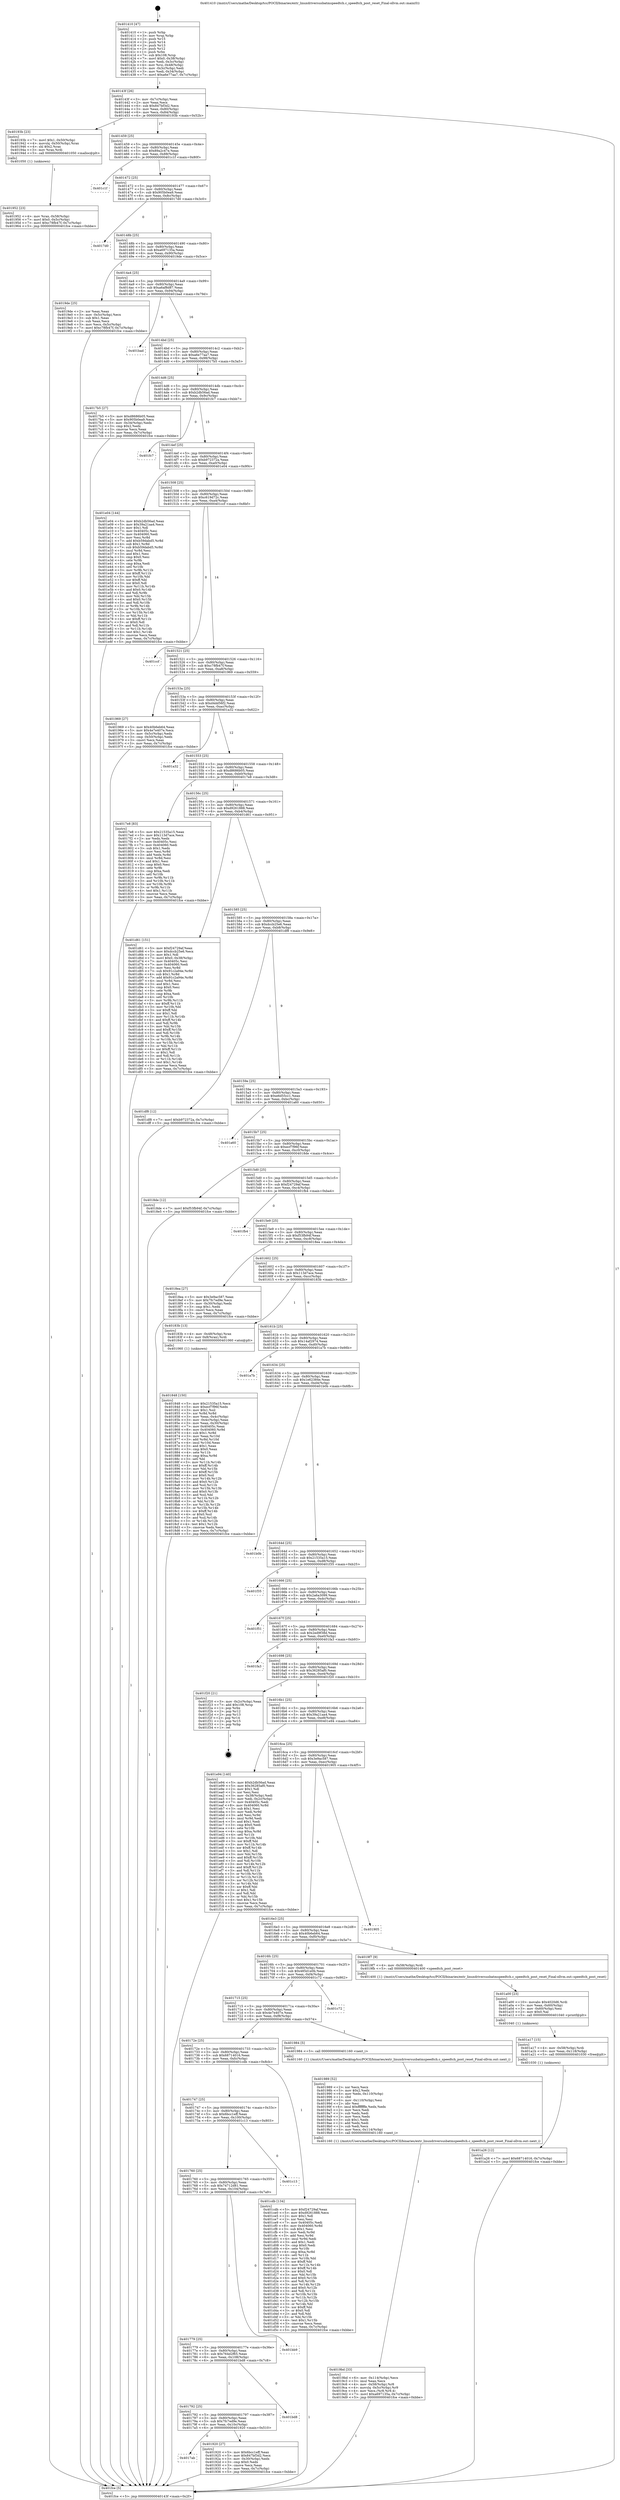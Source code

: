 digraph "0x401410" {
  label = "0x401410 (/mnt/c/Users/mathe/Desktop/tcc/POCII/binaries/extr_linuxdriversusbatmspeedtch.c_speedtch_post_reset_Final-ollvm.out::main(0))"
  labelloc = "t"
  node[shape=record]

  Entry [label="",width=0.3,height=0.3,shape=circle,fillcolor=black,style=filled]
  "0x40143f" [label="{
     0x40143f [26]\l
     | [instrs]\l
     &nbsp;&nbsp;0x40143f \<+3\>: mov -0x7c(%rbp),%eax\l
     &nbsp;&nbsp;0x401442 \<+2\>: mov %eax,%ecx\l
     &nbsp;&nbsp;0x401444 \<+6\>: sub $0x847bf3d2,%ecx\l
     &nbsp;&nbsp;0x40144a \<+3\>: mov %eax,-0x80(%rbp)\l
     &nbsp;&nbsp;0x40144d \<+6\>: mov %ecx,-0x84(%rbp)\l
     &nbsp;&nbsp;0x401453 \<+6\>: je 000000000040193b \<main+0x52b\>\l
  }"]
  "0x40193b" [label="{
     0x40193b [23]\l
     | [instrs]\l
     &nbsp;&nbsp;0x40193b \<+7\>: movl $0x1,-0x50(%rbp)\l
     &nbsp;&nbsp;0x401942 \<+4\>: movslq -0x50(%rbp),%rax\l
     &nbsp;&nbsp;0x401946 \<+4\>: shl $0x2,%rax\l
     &nbsp;&nbsp;0x40194a \<+3\>: mov %rax,%rdi\l
     &nbsp;&nbsp;0x40194d \<+5\>: call 0000000000401050 \<malloc@plt\>\l
     | [calls]\l
     &nbsp;&nbsp;0x401050 \{1\} (unknown)\l
  }"]
  "0x401459" [label="{
     0x401459 [25]\l
     | [instrs]\l
     &nbsp;&nbsp;0x401459 \<+5\>: jmp 000000000040145e \<main+0x4e\>\l
     &nbsp;&nbsp;0x40145e \<+3\>: mov -0x80(%rbp),%eax\l
     &nbsp;&nbsp;0x401461 \<+5\>: sub $0x89a2c47e,%eax\l
     &nbsp;&nbsp;0x401466 \<+6\>: mov %eax,-0x88(%rbp)\l
     &nbsp;&nbsp;0x40146c \<+6\>: je 0000000000401c1f \<main+0x80f\>\l
  }"]
  Exit [label="",width=0.3,height=0.3,shape=circle,fillcolor=black,style=filled,peripheries=2]
  "0x401c1f" [label="{
     0x401c1f\l
  }", style=dashed]
  "0x401472" [label="{
     0x401472 [25]\l
     | [instrs]\l
     &nbsp;&nbsp;0x401472 \<+5\>: jmp 0000000000401477 \<main+0x67\>\l
     &nbsp;&nbsp;0x401477 \<+3\>: mov -0x80(%rbp),%eax\l
     &nbsp;&nbsp;0x40147a \<+5\>: sub $0x905b0ea9,%eax\l
     &nbsp;&nbsp;0x40147f \<+6\>: mov %eax,-0x8c(%rbp)\l
     &nbsp;&nbsp;0x401485 \<+6\>: je 00000000004017d0 \<main+0x3c0\>\l
  }"]
  "0x401a26" [label="{
     0x401a26 [12]\l
     | [instrs]\l
     &nbsp;&nbsp;0x401a26 \<+7\>: movl $0x68714016,-0x7c(%rbp)\l
     &nbsp;&nbsp;0x401a2d \<+5\>: jmp 0000000000401fce \<main+0xbbe\>\l
  }"]
  "0x4017d0" [label="{
     0x4017d0\l
  }", style=dashed]
  "0x40148b" [label="{
     0x40148b [25]\l
     | [instrs]\l
     &nbsp;&nbsp;0x40148b \<+5\>: jmp 0000000000401490 \<main+0x80\>\l
     &nbsp;&nbsp;0x401490 \<+3\>: mov -0x80(%rbp),%eax\l
     &nbsp;&nbsp;0x401493 \<+5\>: sub $0xa697135a,%eax\l
     &nbsp;&nbsp;0x401498 \<+6\>: mov %eax,-0x90(%rbp)\l
     &nbsp;&nbsp;0x40149e \<+6\>: je 00000000004019de \<main+0x5ce\>\l
  }"]
  "0x401a17" [label="{
     0x401a17 [15]\l
     | [instrs]\l
     &nbsp;&nbsp;0x401a17 \<+4\>: mov -0x58(%rbp),%rdi\l
     &nbsp;&nbsp;0x401a1b \<+6\>: mov %eax,-0x118(%rbp)\l
     &nbsp;&nbsp;0x401a21 \<+5\>: call 0000000000401030 \<free@plt\>\l
     | [calls]\l
     &nbsp;&nbsp;0x401030 \{1\} (unknown)\l
  }"]
  "0x4019de" [label="{
     0x4019de [25]\l
     | [instrs]\l
     &nbsp;&nbsp;0x4019de \<+2\>: xor %eax,%eax\l
     &nbsp;&nbsp;0x4019e0 \<+3\>: mov -0x5c(%rbp),%ecx\l
     &nbsp;&nbsp;0x4019e3 \<+3\>: sub $0x1,%eax\l
     &nbsp;&nbsp;0x4019e6 \<+2\>: sub %eax,%ecx\l
     &nbsp;&nbsp;0x4019e8 \<+3\>: mov %ecx,-0x5c(%rbp)\l
     &nbsp;&nbsp;0x4019eb \<+7\>: movl $0xc78fb47f,-0x7c(%rbp)\l
     &nbsp;&nbsp;0x4019f2 \<+5\>: jmp 0000000000401fce \<main+0xbbe\>\l
  }"]
  "0x4014a4" [label="{
     0x4014a4 [25]\l
     | [instrs]\l
     &nbsp;&nbsp;0x4014a4 \<+5\>: jmp 00000000004014a9 \<main+0x99\>\l
     &nbsp;&nbsp;0x4014a9 \<+3\>: mov -0x80(%rbp),%eax\l
     &nbsp;&nbsp;0x4014ac \<+5\>: sub $0xa6af8d87,%eax\l
     &nbsp;&nbsp;0x4014b1 \<+6\>: mov %eax,-0x94(%rbp)\l
     &nbsp;&nbsp;0x4014b7 \<+6\>: je 0000000000401bad \<main+0x79d\>\l
  }"]
  "0x401a00" [label="{
     0x401a00 [23]\l
     | [instrs]\l
     &nbsp;&nbsp;0x401a00 \<+10\>: movabs $0x4020d6,%rdi\l
     &nbsp;&nbsp;0x401a0a \<+3\>: mov %eax,-0x60(%rbp)\l
     &nbsp;&nbsp;0x401a0d \<+3\>: mov -0x60(%rbp),%esi\l
     &nbsp;&nbsp;0x401a10 \<+2\>: mov $0x0,%al\l
     &nbsp;&nbsp;0x401a12 \<+5\>: call 0000000000401040 \<printf@plt\>\l
     | [calls]\l
     &nbsp;&nbsp;0x401040 \{1\} (unknown)\l
  }"]
  "0x401bad" [label="{
     0x401bad\l
  }", style=dashed]
  "0x4014bd" [label="{
     0x4014bd [25]\l
     | [instrs]\l
     &nbsp;&nbsp;0x4014bd \<+5\>: jmp 00000000004014c2 \<main+0xb2\>\l
     &nbsp;&nbsp;0x4014c2 \<+3\>: mov -0x80(%rbp),%eax\l
     &nbsp;&nbsp;0x4014c5 \<+5\>: sub $0xa6e77aa7,%eax\l
     &nbsp;&nbsp;0x4014ca \<+6\>: mov %eax,-0x98(%rbp)\l
     &nbsp;&nbsp;0x4014d0 \<+6\>: je 00000000004017b5 \<main+0x3a5\>\l
  }"]
  "0x4019bd" [label="{
     0x4019bd [33]\l
     | [instrs]\l
     &nbsp;&nbsp;0x4019bd \<+6\>: mov -0x114(%rbp),%ecx\l
     &nbsp;&nbsp;0x4019c3 \<+3\>: imul %eax,%ecx\l
     &nbsp;&nbsp;0x4019c6 \<+4\>: mov -0x58(%rbp),%r8\l
     &nbsp;&nbsp;0x4019ca \<+4\>: movslq -0x5c(%rbp),%r9\l
     &nbsp;&nbsp;0x4019ce \<+4\>: mov %ecx,(%r8,%r9,4)\l
     &nbsp;&nbsp;0x4019d2 \<+7\>: movl $0xa697135a,-0x7c(%rbp)\l
     &nbsp;&nbsp;0x4019d9 \<+5\>: jmp 0000000000401fce \<main+0xbbe\>\l
  }"]
  "0x4017b5" [label="{
     0x4017b5 [27]\l
     | [instrs]\l
     &nbsp;&nbsp;0x4017b5 \<+5\>: mov $0xd8686b05,%eax\l
     &nbsp;&nbsp;0x4017ba \<+5\>: mov $0x905b0ea9,%ecx\l
     &nbsp;&nbsp;0x4017bf \<+3\>: mov -0x34(%rbp),%edx\l
     &nbsp;&nbsp;0x4017c2 \<+3\>: cmp $0x2,%edx\l
     &nbsp;&nbsp;0x4017c5 \<+3\>: cmovne %ecx,%eax\l
     &nbsp;&nbsp;0x4017c8 \<+3\>: mov %eax,-0x7c(%rbp)\l
     &nbsp;&nbsp;0x4017cb \<+5\>: jmp 0000000000401fce \<main+0xbbe\>\l
  }"]
  "0x4014d6" [label="{
     0x4014d6 [25]\l
     | [instrs]\l
     &nbsp;&nbsp;0x4014d6 \<+5\>: jmp 00000000004014db \<main+0xcb\>\l
     &nbsp;&nbsp;0x4014db \<+3\>: mov -0x80(%rbp),%eax\l
     &nbsp;&nbsp;0x4014de \<+5\>: sub $0xb2db56ad,%eax\l
     &nbsp;&nbsp;0x4014e3 \<+6\>: mov %eax,-0x9c(%rbp)\l
     &nbsp;&nbsp;0x4014e9 \<+6\>: je 0000000000401fc7 \<main+0xbb7\>\l
  }"]
  "0x401fce" [label="{
     0x401fce [5]\l
     | [instrs]\l
     &nbsp;&nbsp;0x401fce \<+5\>: jmp 000000000040143f \<main+0x2f\>\l
  }"]
  "0x401410" [label="{
     0x401410 [47]\l
     | [instrs]\l
     &nbsp;&nbsp;0x401410 \<+1\>: push %rbp\l
     &nbsp;&nbsp;0x401411 \<+3\>: mov %rsp,%rbp\l
     &nbsp;&nbsp;0x401414 \<+2\>: push %r15\l
     &nbsp;&nbsp;0x401416 \<+2\>: push %r14\l
     &nbsp;&nbsp;0x401418 \<+2\>: push %r13\l
     &nbsp;&nbsp;0x40141a \<+2\>: push %r12\l
     &nbsp;&nbsp;0x40141c \<+1\>: push %rbx\l
     &nbsp;&nbsp;0x40141d \<+7\>: sub $0x108,%rsp\l
     &nbsp;&nbsp;0x401424 \<+7\>: movl $0x0,-0x38(%rbp)\l
     &nbsp;&nbsp;0x40142b \<+3\>: mov %edi,-0x3c(%rbp)\l
     &nbsp;&nbsp;0x40142e \<+4\>: mov %rsi,-0x48(%rbp)\l
     &nbsp;&nbsp;0x401432 \<+3\>: mov -0x3c(%rbp),%edi\l
     &nbsp;&nbsp;0x401435 \<+3\>: mov %edi,-0x34(%rbp)\l
     &nbsp;&nbsp;0x401438 \<+7\>: movl $0xa6e77aa7,-0x7c(%rbp)\l
  }"]
  "0x401989" [label="{
     0x401989 [52]\l
     | [instrs]\l
     &nbsp;&nbsp;0x401989 \<+2\>: xor %ecx,%ecx\l
     &nbsp;&nbsp;0x40198b \<+5\>: mov $0x2,%edx\l
     &nbsp;&nbsp;0x401990 \<+6\>: mov %edx,-0x110(%rbp)\l
     &nbsp;&nbsp;0x401996 \<+1\>: cltd\l
     &nbsp;&nbsp;0x401997 \<+6\>: mov -0x110(%rbp),%esi\l
     &nbsp;&nbsp;0x40199d \<+2\>: idiv %esi\l
     &nbsp;&nbsp;0x40199f \<+6\>: imul $0xfffffffe,%edx,%edx\l
     &nbsp;&nbsp;0x4019a5 \<+2\>: mov %ecx,%edi\l
     &nbsp;&nbsp;0x4019a7 \<+2\>: sub %edx,%edi\l
     &nbsp;&nbsp;0x4019a9 \<+2\>: mov %ecx,%edx\l
     &nbsp;&nbsp;0x4019ab \<+3\>: sub $0x1,%edx\l
     &nbsp;&nbsp;0x4019ae \<+2\>: add %edx,%edi\l
     &nbsp;&nbsp;0x4019b0 \<+2\>: sub %edi,%ecx\l
     &nbsp;&nbsp;0x4019b2 \<+6\>: mov %ecx,-0x114(%rbp)\l
     &nbsp;&nbsp;0x4019b8 \<+5\>: call 0000000000401160 \<next_i\>\l
     | [calls]\l
     &nbsp;&nbsp;0x401160 \{1\} (/mnt/c/Users/mathe/Desktop/tcc/POCII/binaries/extr_linuxdriversusbatmspeedtch.c_speedtch_post_reset_Final-ollvm.out::next_i)\l
  }"]
  "0x401fc7" [label="{
     0x401fc7\l
  }", style=dashed]
  "0x4014ef" [label="{
     0x4014ef [25]\l
     | [instrs]\l
     &nbsp;&nbsp;0x4014ef \<+5\>: jmp 00000000004014f4 \<main+0xe4\>\l
     &nbsp;&nbsp;0x4014f4 \<+3\>: mov -0x80(%rbp),%eax\l
     &nbsp;&nbsp;0x4014f7 \<+5\>: sub $0xb972372a,%eax\l
     &nbsp;&nbsp;0x4014fc \<+6\>: mov %eax,-0xa0(%rbp)\l
     &nbsp;&nbsp;0x401502 \<+6\>: je 0000000000401e04 \<main+0x9f4\>\l
  }"]
  "0x401952" [label="{
     0x401952 [23]\l
     | [instrs]\l
     &nbsp;&nbsp;0x401952 \<+4\>: mov %rax,-0x58(%rbp)\l
     &nbsp;&nbsp;0x401956 \<+7\>: movl $0x0,-0x5c(%rbp)\l
     &nbsp;&nbsp;0x40195d \<+7\>: movl $0xc78fb47f,-0x7c(%rbp)\l
     &nbsp;&nbsp;0x401964 \<+5\>: jmp 0000000000401fce \<main+0xbbe\>\l
  }"]
  "0x401e04" [label="{
     0x401e04 [144]\l
     | [instrs]\l
     &nbsp;&nbsp;0x401e04 \<+5\>: mov $0xb2db56ad,%eax\l
     &nbsp;&nbsp;0x401e09 \<+5\>: mov $0x39a21aa4,%ecx\l
     &nbsp;&nbsp;0x401e0e \<+2\>: mov $0x1,%dl\l
     &nbsp;&nbsp;0x401e10 \<+7\>: mov 0x40405c,%esi\l
     &nbsp;&nbsp;0x401e17 \<+7\>: mov 0x404060,%edi\l
     &nbsp;&nbsp;0x401e1e \<+3\>: mov %esi,%r8d\l
     &nbsp;&nbsp;0x401e21 \<+7\>: add $0xb59dabd5,%r8d\l
     &nbsp;&nbsp;0x401e28 \<+4\>: sub $0x1,%r8d\l
     &nbsp;&nbsp;0x401e2c \<+7\>: sub $0xb59dabd5,%r8d\l
     &nbsp;&nbsp;0x401e33 \<+4\>: imul %r8d,%esi\l
     &nbsp;&nbsp;0x401e37 \<+3\>: and $0x1,%esi\l
     &nbsp;&nbsp;0x401e3a \<+3\>: cmp $0x0,%esi\l
     &nbsp;&nbsp;0x401e3d \<+4\>: sete %r9b\l
     &nbsp;&nbsp;0x401e41 \<+3\>: cmp $0xa,%edi\l
     &nbsp;&nbsp;0x401e44 \<+4\>: setl %r10b\l
     &nbsp;&nbsp;0x401e48 \<+3\>: mov %r9b,%r11b\l
     &nbsp;&nbsp;0x401e4b \<+4\>: xor $0xff,%r11b\l
     &nbsp;&nbsp;0x401e4f \<+3\>: mov %r10b,%bl\l
     &nbsp;&nbsp;0x401e52 \<+3\>: xor $0xff,%bl\l
     &nbsp;&nbsp;0x401e55 \<+3\>: xor $0x0,%dl\l
     &nbsp;&nbsp;0x401e58 \<+3\>: mov %r11b,%r14b\l
     &nbsp;&nbsp;0x401e5b \<+4\>: and $0x0,%r14b\l
     &nbsp;&nbsp;0x401e5f \<+3\>: and %dl,%r9b\l
     &nbsp;&nbsp;0x401e62 \<+3\>: mov %bl,%r15b\l
     &nbsp;&nbsp;0x401e65 \<+4\>: and $0x0,%r15b\l
     &nbsp;&nbsp;0x401e69 \<+3\>: and %dl,%r10b\l
     &nbsp;&nbsp;0x401e6c \<+3\>: or %r9b,%r14b\l
     &nbsp;&nbsp;0x401e6f \<+3\>: or %r10b,%r15b\l
     &nbsp;&nbsp;0x401e72 \<+3\>: xor %r15b,%r14b\l
     &nbsp;&nbsp;0x401e75 \<+3\>: or %bl,%r11b\l
     &nbsp;&nbsp;0x401e78 \<+4\>: xor $0xff,%r11b\l
     &nbsp;&nbsp;0x401e7c \<+3\>: or $0x0,%dl\l
     &nbsp;&nbsp;0x401e7f \<+3\>: and %dl,%r11b\l
     &nbsp;&nbsp;0x401e82 \<+3\>: or %r11b,%r14b\l
     &nbsp;&nbsp;0x401e85 \<+4\>: test $0x1,%r14b\l
     &nbsp;&nbsp;0x401e89 \<+3\>: cmovne %ecx,%eax\l
     &nbsp;&nbsp;0x401e8c \<+3\>: mov %eax,-0x7c(%rbp)\l
     &nbsp;&nbsp;0x401e8f \<+5\>: jmp 0000000000401fce \<main+0xbbe\>\l
  }"]
  "0x401508" [label="{
     0x401508 [25]\l
     | [instrs]\l
     &nbsp;&nbsp;0x401508 \<+5\>: jmp 000000000040150d \<main+0xfd\>\l
     &nbsp;&nbsp;0x40150d \<+3\>: mov -0x80(%rbp),%eax\l
     &nbsp;&nbsp;0x401510 \<+5\>: sub $0xc619d72c,%eax\l
     &nbsp;&nbsp;0x401515 \<+6\>: mov %eax,-0xa4(%rbp)\l
     &nbsp;&nbsp;0x40151b \<+6\>: je 0000000000401ccf \<main+0x8bf\>\l
  }"]
  "0x4017ab" [label="{
     0x4017ab\l
  }", style=dashed]
  "0x401ccf" [label="{
     0x401ccf\l
  }", style=dashed]
  "0x401521" [label="{
     0x401521 [25]\l
     | [instrs]\l
     &nbsp;&nbsp;0x401521 \<+5\>: jmp 0000000000401526 \<main+0x116\>\l
     &nbsp;&nbsp;0x401526 \<+3\>: mov -0x80(%rbp),%eax\l
     &nbsp;&nbsp;0x401529 \<+5\>: sub $0xc78fb47f,%eax\l
     &nbsp;&nbsp;0x40152e \<+6\>: mov %eax,-0xa8(%rbp)\l
     &nbsp;&nbsp;0x401534 \<+6\>: je 0000000000401969 \<main+0x559\>\l
  }"]
  "0x401920" [label="{
     0x401920 [27]\l
     | [instrs]\l
     &nbsp;&nbsp;0x401920 \<+5\>: mov $0x6bcc1eff,%eax\l
     &nbsp;&nbsp;0x401925 \<+5\>: mov $0x847bf3d2,%ecx\l
     &nbsp;&nbsp;0x40192a \<+3\>: mov -0x30(%rbp),%edx\l
     &nbsp;&nbsp;0x40192d \<+3\>: cmp $0x0,%edx\l
     &nbsp;&nbsp;0x401930 \<+3\>: cmove %ecx,%eax\l
     &nbsp;&nbsp;0x401933 \<+3\>: mov %eax,-0x7c(%rbp)\l
     &nbsp;&nbsp;0x401936 \<+5\>: jmp 0000000000401fce \<main+0xbbe\>\l
  }"]
  "0x401969" [label="{
     0x401969 [27]\l
     | [instrs]\l
     &nbsp;&nbsp;0x401969 \<+5\>: mov $0x40b6eb64,%eax\l
     &nbsp;&nbsp;0x40196e \<+5\>: mov $0x4e7e407e,%ecx\l
     &nbsp;&nbsp;0x401973 \<+3\>: mov -0x5c(%rbp),%edx\l
     &nbsp;&nbsp;0x401976 \<+3\>: cmp -0x50(%rbp),%edx\l
     &nbsp;&nbsp;0x401979 \<+3\>: cmovl %ecx,%eax\l
     &nbsp;&nbsp;0x40197c \<+3\>: mov %eax,-0x7c(%rbp)\l
     &nbsp;&nbsp;0x40197f \<+5\>: jmp 0000000000401fce \<main+0xbbe\>\l
  }"]
  "0x40153a" [label="{
     0x40153a [25]\l
     | [instrs]\l
     &nbsp;&nbsp;0x40153a \<+5\>: jmp 000000000040153f \<main+0x12f\>\l
     &nbsp;&nbsp;0x40153f \<+3\>: mov -0x80(%rbp),%eax\l
     &nbsp;&nbsp;0x401542 \<+5\>: sub $0xd4dd56f2,%eax\l
     &nbsp;&nbsp;0x401547 \<+6\>: mov %eax,-0xac(%rbp)\l
     &nbsp;&nbsp;0x40154d \<+6\>: je 0000000000401a32 \<main+0x622\>\l
  }"]
  "0x401792" [label="{
     0x401792 [25]\l
     | [instrs]\l
     &nbsp;&nbsp;0x401792 \<+5\>: jmp 0000000000401797 \<main+0x387\>\l
     &nbsp;&nbsp;0x401797 \<+3\>: mov -0x80(%rbp),%eax\l
     &nbsp;&nbsp;0x40179a \<+5\>: sub $0x7fc7ed9e,%eax\l
     &nbsp;&nbsp;0x40179f \<+6\>: mov %eax,-0x10c(%rbp)\l
     &nbsp;&nbsp;0x4017a5 \<+6\>: je 0000000000401920 \<main+0x510\>\l
  }"]
  "0x401a32" [label="{
     0x401a32\l
  }", style=dashed]
  "0x401553" [label="{
     0x401553 [25]\l
     | [instrs]\l
     &nbsp;&nbsp;0x401553 \<+5\>: jmp 0000000000401558 \<main+0x148\>\l
     &nbsp;&nbsp;0x401558 \<+3\>: mov -0x80(%rbp),%eax\l
     &nbsp;&nbsp;0x40155b \<+5\>: sub $0xd8686b05,%eax\l
     &nbsp;&nbsp;0x401560 \<+6\>: mov %eax,-0xb0(%rbp)\l
     &nbsp;&nbsp;0x401566 \<+6\>: je 00000000004017e8 \<main+0x3d8\>\l
  }"]
  "0x401bd8" [label="{
     0x401bd8\l
  }", style=dashed]
  "0x4017e8" [label="{
     0x4017e8 [83]\l
     | [instrs]\l
     &nbsp;&nbsp;0x4017e8 \<+5\>: mov $0x21535a15,%eax\l
     &nbsp;&nbsp;0x4017ed \<+5\>: mov $0x113d7ace,%ecx\l
     &nbsp;&nbsp;0x4017f2 \<+2\>: xor %edx,%edx\l
     &nbsp;&nbsp;0x4017f4 \<+7\>: mov 0x40405c,%esi\l
     &nbsp;&nbsp;0x4017fb \<+7\>: mov 0x404060,%edi\l
     &nbsp;&nbsp;0x401802 \<+3\>: sub $0x1,%edx\l
     &nbsp;&nbsp;0x401805 \<+3\>: mov %esi,%r8d\l
     &nbsp;&nbsp;0x401808 \<+3\>: add %edx,%r8d\l
     &nbsp;&nbsp;0x40180b \<+4\>: imul %r8d,%esi\l
     &nbsp;&nbsp;0x40180f \<+3\>: and $0x1,%esi\l
     &nbsp;&nbsp;0x401812 \<+3\>: cmp $0x0,%esi\l
     &nbsp;&nbsp;0x401815 \<+4\>: sete %r9b\l
     &nbsp;&nbsp;0x401819 \<+3\>: cmp $0xa,%edi\l
     &nbsp;&nbsp;0x40181c \<+4\>: setl %r10b\l
     &nbsp;&nbsp;0x401820 \<+3\>: mov %r9b,%r11b\l
     &nbsp;&nbsp;0x401823 \<+3\>: and %r10b,%r11b\l
     &nbsp;&nbsp;0x401826 \<+3\>: xor %r10b,%r9b\l
     &nbsp;&nbsp;0x401829 \<+3\>: or %r9b,%r11b\l
     &nbsp;&nbsp;0x40182c \<+4\>: test $0x1,%r11b\l
     &nbsp;&nbsp;0x401830 \<+3\>: cmovne %ecx,%eax\l
     &nbsp;&nbsp;0x401833 \<+3\>: mov %eax,-0x7c(%rbp)\l
     &nbsp;&nbsp;0x401836 \<+5\>: jmp 0000000000401fce \<main+0xbbe\>\l
  }"]
  "0x40156c" [label="{
     0x40156c [25]\l
     | [instrs]\l
     &nbsp;&nbsp;0x40156c \<+5\>: jmp 0000000000401571 \<main+0x161\>\l
     &nbsp;&nbsp;0x401571 \<+3\>: mov -0x80(%rbp),%eax\l
     &nbsp;&nbsp;0x401574 \<+5\>: sub $0xd9261888,%eax\l
     &nbsp;&nbsp;0x401579 \<+6\>: mov %eax,-0xb4(%rbp)\l
     &nbsp;&nbsp;0x40157f \<+6\>: je 0000000000401d61 \<main+0x951\>\l
  }"]
  "0x401779" [label="{
     0x401779 [25]\l
     | [instrs]\l
     &nbsp;&nbsp;0x401779 \<+5\>: jmp 000000000040177e \<main+0x36e\>\l
     &nbsp;&nbsp;0x40177e \<+3\>: mov -0x80(%rbp),%eax\l
     &nbsp;&nbsp;0x401781 \<+5\>: sub $0x764d2f65,%eax\l
     &nbsp;&nbsp;0x401786 \<+6\>: mov %eax,-0x108(%rbp)\l
     &nbsp;&nbsp;0x40178c \<+6\>: je 0000000000401bd8 \<main+0x7c8\>\l
  }"]
  "0x401d61" [label="{
     0x401d61 [151]\l
     | [instrs]\l
     &nbsp;&nbsp;0x401d61 \<+5\>: mov $0xf24729af,%eax\l
     &nbsp;&nbsp;0x401d66 \<+5\>: mov $0xdccb25e6,%ecx\l
     &nbsp;&nbsp;0x401d6b \<+2\>: mov $0x1,%dl\l
     &nbsp;&nbsp;0x401d6d \<+7\>: movl $0x0,-0x38(%rbp)\l
     &nbsp;&nbsp;0x401d74 \<+7\>: mov 0x40405c,%esi\l
     &nbsp;&nbsp;0x401d7b \<+7\>: mov 0x404060,%edi\l
     &nbsp;&nbsp;0x401d82 \<+3\>: mov %esi,%r8d\l
     &nbsp;&nbsp;0x401d85 \<+7\>: sub $0x91c2a94e,%r8d\l
     &nbsp;&nbsp;0x401d8c \<+4\>: sub $0x1,%r8d\l
     &nbsp;&nbsp;0x401d90 \<+7\>: add $0x91c2a94e,%r8d\l
     &nbsp;&nbsp;0x401d97 \<+4\>: imul %r8d,%esi\l
     &nbsp;&nbsp;0x401d9b \<+3\>: and $0x1,%esi\l
     &nbsp;&nbsp;0x401d9e \<+3\>: cmp $0x0,%esi\l
     &nbsp;&nbsp;0x401da1 \<+4\>: sete %r9b\l
     &nbsp;&nbsp;0x401da5 \<+3\>: cmp $0xa,%edi\l
     &nbsp;&nbsp;0x401da8 \<+4\>: setl %r10b\l
     &nbsp;&nbsp;0x401dac \<+3\>: mov %r9b,%r11b\l
     &nbsp;&nbsp;0x401daf \<+4\>: xor $0xff,%r11b\l
     &nbsp;&nbsp;0x401db3 \<+3\>: mov %r10b,%bl\l
     &nbsp;&nbsp;0x401db6 \<+3\>: xor $0xff,%bl\l
     &nbsp;&nbsp;0x401db9 \<+3\>: xor $0x1,%dl\l
     &nbsp;&nbsp;0x401dbc \<+3\>: mov %r11b,%r14b\l
     &nbsp;&nbsp;0x401dbf \<+4\>: and $0xff,%r14b\l
     &nbsp;&nbsp;0x401dc3 \<+3\>: and %dl,%r9b\l
     &nbsp;&nbsp;0x401dc6 \<+3\>: mov %bl,%r15b\l
     &nbsp;&nbsp;0x401dc9 \<+4\>: and $0xff,%r15b\l
     &nbsp;&nbsp;0x401dcd \<+3\>: and %dl,%r10b\l
     &nbsp;&nbsp;0x401dd0 \<+3\>: or %r9b,%r14b\l
     &nbsp;&nbsp;0x401dd3 \<+3\>: or %r10b,%r15b\l
     &nbsp;&nbsp;0x401dd6 \<+3\>: xor %r15b,%r14b\l
     &nbsp;&nbsp;0x401dd9 \<+3\>: or %bl,%r11b\l
     &nbsp;&nbsp;0x401ddc \<+4\>: xor $0xff,%r11b\l
     &nbsp;&nbsp;0x401de0 \<+3\>: or $0x1,%dl\l
     &nbsp;&nbsp;0x401de3 \<+3\>: and %dl,%r11b\l
     &nbsp;&nbsp;0x401de6 \<+3\>: or %r11b,%r14b\l
     &nbsp;&nbsp;0x401de9 \<+4\>: test $0x1,%r14b\l
     &nbsp;&nbsp;0x401ded \<+3\>: cmovne %ecx,%eax\l
     &nbsp;&nbsp;0x401df0 \<+3\>: mov %eax,-0x7c(%rbp)\l
     &nbsp;&nbsp;0x401df3 \<+5\>: jmp 0000000000401fce \<main+0xbbe\>\l
  }"]
  "0x401585" [label="{
     0x401585 [25]\l
     | [instrs]\l
     &nbsp;&nbsp;0x401585 \<+5\>: jmp 000000000040158a \<main+0x17a\>\l
     &nbsp;&nbsp;0x40158a \<+3\>: mov -0x80(%rbp),%eax\l
     &nbsp;&nbsp;0x40158d \<+5\>: sub $0xdccb25e6,%eax\l
     &nbsp;&nbsp;0x401592 \<+6\>: mov %eax,-0xb8(%rbp)\l
     &nbsp;&nbsp;0x401598 \<+6\>: je 0000000000401df8 \<main+0x9e8\>\l
  }"]
  "0x401bb9" [label="{
     0x401bb9\l
  }", style=dashed]
  "0x401df8" [label="{
     0x401df8 [12]\l
     | [instrs]\l
     &nbsp;&nbsp;0x401df8 \<+7\>: movl $0xb972372a,-0x7c(%rbp)\l
     &nbsp;&nbsp;0x401dff \<+5\>: jmp 0000000000401fce \<main+0xbbe\>\l
  }"]
  "0x40159e" [label="{
     0x40159e [25]\l
     | [instrs]\l
     &nbsp;&nbsp;0x40159e \<+5\>: jmp 00000000004015a3 \<main+0x193\>\l
     &nbsp;&nbsp;0x4015a3 \<+3\>: mov -0x80(%rbp),%eax\l
     &nbsp;&nbsp;0x4015a6 \<+5\>: sub $0xe6d55cc1,%eax\l
     &nbsp;&nbsp;0x4015ab \<+6\>: mov %eax,-0xbc(%rbp)\l
     &nbsp;&nbsp;0x4015b1 \<+6\>: je 0000000000401a60 \<main+0x650\>\l
  }"]
  "0x401760" [label="{
     0x401760 [25]\l
     | [instrs]\l
     &nbsp;&nbsp;0x401760 \<+5\>: jmp 0000000000401765 \<main+0x355\>\l
     &nbsp;&nbsp;0x401765 \<+3\>: mov -0x80(%rbp),%eax\l
     &nbsp;&nbsp;0x401768 \<+5\>: sub $0x74712d81,%eax\l
     &nbsp;&nbsp;0x40176d \<+6\>: mov %eax,-0x104(%rbp)\l
     &nbsp;&nbsp;0x401773 \<+6\>: je 0000000000401bb9 \<main+0x7a9\>\l
  }"]
  "0x401a60" [label="{
     0x401a60\l
  }", style=dashed]
  "0x4015b7" [label="{
     0x4015b7 [25]\l
     | [instrs]\l
     &nbsp;&nbsp;0x4015b7 \<+5\>: jmp 00000000004015bc \<main+0x1ac\>\l
     &nbsp;&nbsp;0x4015bc \<+3\>: mov -0x80(%rbp),%eax\l
     &nbsp;&nbsp;0x4015bf \<+5\>: sub $0xecf7f96f,%eax\l
     &nbsp;&nbsp;0x4015c4 \<+6\>: mov %eax,-0xc0(%rbp)\l
     &nbsp;&nbsp;0x4015ca \<+6\>: je 00000000004018de \<main+0x4ce\>\l
  }"]
  "0x401c13" [label="{
     0x401c13\l
  }", style=dashed]
  "0x4018de" [label="{
     0x4018de [12]\l
     | [instrs]\l
     &nbsp;&nbsp;0x4018de \<+7\>: movl $0xf53fb94f,-0x7c(%rbp)\l
     &nbsp;&nbsp;0x4018e5 \<+5\>: jmp 0000000000401fce \<main+0xbbe\>\l
  }"]
  "0x4015d0" [label="{
     0x4015d0 [25]\l
     | [instrs]\l
     &nbsp;&nbsp;0x4015d0 \<+5\>: jmp 00000000004015d5 \<main+0x1c5\>\l
     &nbsp;&nbsp;0x4015d5 \<+3\>: mov -0x80(%rbp),%eax\l
     &nbsp;&nbsp;0x4015d8 \<+5\>: sub $0xf24729af,%eax\l
     &nbsp;&nbsp;0x4015dd \<+6\>: mov %eax,-0xc4(%rbp)\l
     &nbsp;&nbsp;0x4015e3 \<+6\>: je 0000000000401fb4 \<main+0xba4\>\l
  }"]
  "0x401747" [label="{
     0x401747 [25]\l
     | [instrs]\l
     &nbsp;&nbsp;0x401747 \<+5\>: jmp 000000000040174c \<main+0x33c\>\l
     &nbsp;&nbsp;0x40174c \<+3\>: mov -0x80(%rbp),%eax\l
     &nbsp;&nbsp;0x40174f \<+5\>: sub $0x6bcc1eff,%eax\l
     &nbsp;&nbsp;0x401754 \<+6\>: mov %eax,-0x100(%rbp)\l
     &nbsp;&nbsp;0x40175a \<+6\>: je 0000000000401c13 \<main+0x803\>\l
  }"]
  "0x401fb4" [label="{
     0x401fb4\l
  }", style=dashed]
  "0x4015e9" [label="{
     0x4015e9 [25]\l
     | [instrs]\l
     &nbsp;&nbsp;0x4015e9 \<+5\>: jmp 00000000004015ee \<main+0x1de\>\l
     &nbsp;&nbsp;0x4015ee \<+3\>: mov -0x80(%rbp),%eax\l
     &nbsp;&nbsp;0x4015f1 \<+5\>: sub $0xf53fb94f,%eax\l
     &nbsp;&nbsp;0x4015f6 \<+6\>: mov %eax,-0xc8(%rbp)\l
     &nbsp;&nbsp;0x4015fc \<+6\>: je 00000000004018ea \<main+0x4da\>\l
  }"]
  "0x401cdb" [label="{
     0x401cdb [134]\l
     | [instrs]\l
     &nbsp;&nbsp;0x401cdb \<+5\>: mov $0xf24729af,%eax\l
     &nbsp;&nbsp;0x401ce0 \<+5\>: mov $0xd9261888,%ecx\l
     &nbsp;&nbsp;0x401ce5 \<+2\>: mov $0x1,%dl\l
     &nbsp;&nbsp;0x401ce7 \<+2\>: xor %esi,%esi\l
     &nbsp;&nbsp;0x401ce9 \<+7\>: mov 0x40405c,%edi\l
     &nbsp;&nbsp;0x401cf0 \<+8\>: mov 0x404060,%r8d\l
     &nbsp;&nbsp;0x401cf8 \<+3\>: sub $0x1,%esi\l
     &nbsp;&nbsp;0x401cfb \<+3\>: mov %edi,%r9d\l
     &nbsp;&nbsp;0x401cfe \<+3\>: add %esi,%r9d\l
     &nbsp;&nbsp;0x401d01 \<+4\>: imul %r9d,%edi\l
     &nbsp;&nbsp;0x401d05 \<+3\>: and $0x1,%edi\l
     &nbsp;&nbsp;0x401d08 \<+3\>: cmp $0x0,%edi\l
     &nbsp;&nbsp;0x401d0b \<+4\>: sete %r10b\l
     &nbsp;&nbsp;0x401d0f \<+4\>: cmp $0xa,%r8d\l
     &nbsp;&nbsp;0x401d13 \<+4\>: setl %r11b\l
     &nbsp;&nbsp;0x401d17 \<+3\>: mov %r10b,%bl\l
     &nbsp;&nbsp;0x401d1a \<+3\>: xor $0xff,%bl\l
     &nbsp;&nbsp;0x401d1d \<+3\>: mov %r11b,%r14b\l
     &nbsp;&nbsp;0x401d20 \<+4\>: xor $0xff,%r14b\l
     &nbsp;&nbsp;0x401d24 \<+3\>: xor $0x0,%dl\l
     &nbsp;&nbsp;0x401d27 \<+3\>: mov %bl,%r15b\l
     &nbsp;&nbsp;0x401d2a \<+4\>: and $0x0,%r15b\l
     &nbsp;&nbsp;0x401d2e \<+3\>: and %dl,%r10b\l
     &nbsp;&nbsp;0x401d31 \<+3\>: mov %r14b,%r12b\l
     &nbsp;&nbsp;0x401d34 \<+4\>: and $0x0,%r12b\l
     &nbsp;&nbsp;0x401d38 \<+3\>: and %dl,%r11b\l
     &nbsp;&nbsp;0x401d3b \<+3\>: or %r10b,%r15b\l
     &nbsp;&nbsp;0x401d3e \<+3\>: or %r11b,%r12b\l
     &nbsp;&nbsp;0x401d41 \<+3\>: xor %r12b,%r15b\l
     &nbsp;&nbsp;0x401d44 \<+3\>: or %r14b,%bl\l
     &nbsp;&nbsp;0x401d47 \<+3\>: xor $0xff,%bl\l
     &nbsp;&nbsp;0x401d4a \<+3\>: or $0x0,%dl\l
     &nbsp;&nbsp;0x401d4d \<+2\>: and %dl,%bl\l
     &nbsp;&nbsp;0x401d4f \<+3\>: or %bl,%r15b\l
     &nbsp;&nbsp;0x401d52 \<+4\>: test $0x1,%r15b\l
     &nbsp;&nbsp;0x401d56 \<+3\>: cmovne %ecx,%eax\l
     &nbsp;&nbsp;0x401d59 \<+3\>: mov %eax,-0x7c(%rbp)\l
     &nbsp;&nbsp;0x401d5c \<+5\>: jmp 0000000000401fce \<main+0xbbe\>\l
  }"]
  "0x4018ea" [label="{
     0x4018ea [27]\l
     | [instrs]\l
     &nbsp;&nbsp;0x4018ea \<+5\>: mov $0x3e9ac587,%eax\l
     &nbsp;&nbsp;0x4018ef \<+5\>: mov $0x7fc7ed9e,%ecx\l
     &nbsp;&nbsp;0x4018f4 \<+3\>: mov -0x30(%rbp),%edx\l
     &nbsp;&nbsp;0x4018f7 \<+3\>: cmp $0x1,%edx\l
     &nbsp;&nbsp;0x4018fa \<+3\>: cmovl %ecx,%eax\l
     &nbsp;&nbsp;0x4018fd \<+3\>: mov %eax,-0x7c(%rbp)\l
     &nbsp;&nbsp;0x401900 \<+5\>: jmp 0000000000401fce \<main+0xbbe\>\l
  }"]
  "0x401602" [label="{
     0x401602 [25]\l
     | [instrs]\l
     &nbsp;&nbsp;0x401602 \<+5\>: jmp 0000000000401607 \<main+0x1f7\>\l
     &nbsp;&nbsp;0x401607 \<+3\>: mov -0x80(%rbp),%eax\l
     &nbsp;&nbsp;0x40160a \<+5\>: sub $0x113d7ace,%eax\l
     &nbsp;&nbsp;0x40160f \<+6\>: mov %eax,-0xcc(%rbp)\l
     &nbsp;&nbsp;0x401615 \<+6\>: je 000000000040183b \<main+0x42b\>\l
  }"]
  "0x40172e" [label="{
     0x40172e [25]\l
     | [instrs]\l
     &nbsp;&nbsp;0x40172e \<+5\>: jmp 0000000000401733 \<main+0x323\>\l
     &nbsp;&nbsp;0x401733 \<+3\>: mov -0x80(%rbp),%eax\l
     &nbsp;&nbsp;0x401736 \<+5\>: sub $0x68714016,%eax\l
     &nbsp;&nbsp;0x40173b \<+6\>: mov %eax,-0xfc(%rbp)\l
     &nbsp;&nbsp;0x401741 \<+6\>: je 0000000000401cdb \<main+0x8cb\>\l
  }"]
  "0x40183b" [label="{
     0x40183b [13]\l
     | [instrs]\l
     &nbsp;&nbsp;0x40183b \<+4\>: mov -0x48(%rbp),%rax\l
     &nbsp;&nbsp;0x40183f \<+4\>: mov 0x8(%rax),%rdi\l
     &nbsp;&nbsp;0x401843 \<+5\>: call 0000000000401060 \<atoi@plt\>\l
     | [calls]\l
     &nbsp;&nbsp;0x401060 \{1\} (unknown)\l
  }"]
  "0x40161b" [label="{
     0x40161b [25]\l
     | [instrs]\l
     &nbsp;&nbsp;0x40161b \<+5\>: jmp 0000000000401620 \<main+0x210\>\l
     &nbsp;&nbsp;0x401620 \<+3\>: mov -0x80(%rbp),%eax\l
     &nbsp;&nbsp;0x401623 \<+5\>: sub $0x14af2974,%eax\l
     &nbsp;&nbsp;0x401628 \<+6\>: mov %eax,-0xd0(%rbp)\l
     &nbsp;&nbsp;0x40162e \<+6\>: je 0000000000401a7b \<main+0x66b\>\l
  }"]
  "0x401848" [label="{
     0x401848 [150]\l
     | [instrs]\l
     &nbsp;&nbsp;0x401848 \<+5\>: mov $0x21535a15,%ecx\l
     &nbsp;&nbsp;0x40184d \<+5\>: mov $0xecf7f96f,%edx\l
     &nbsp;&nbsp;0x401852 \<+3\>: mov $0x1,%sil\l
     &nbsp;&nbsp;0x401855 \<+3\>: xor %r8d,%r8d\l
     &nbsp;&nbsp;0x401858 \<+3\>: mov %eax,-0x4c(%rbp)\l
     &nbsp;&nbsp;0x40185b \<+3\>: mov -0x4c(%rbp),%eax\l
     &nbsp;&nbsp;0x40185e \<+3\>: mov %eax,-0x30(%rbp)\l
     &nbsp;&nbsp;0x401861 \<+7\>: mov 0x40405c,%eax\l
     &nbsp;&nbsp;0x401868 \<+8\>: mov 0x404060,%r9d\l
     &nbsp;&nbsp;0x401870 \<+4\>: sub $0x1,%r8d\l
     &nbsp;&nbsp;0x401874 \<+3\>: mov %eax,%r10d\l
     &nbsp;&nbsp;0x401877 \<+3\>: add %r8d,%r10d\l
     &nbsp;&nbsp;0x40187a \<+4\>: imul %r10d,%eax\l
     &nbsp;&nbsp;0x40187e \<+3\>: and $0x1,%eax\l
     &nbsp;&nbsp;0x401881 \<+3\>: cmp $0x0,%eax\l
     &nbsp;&nbsp;0x401884 \<+4\>: sete %r11b\l
     &nbsp;&nbsp;0x401888 \<+4\>: cmp $0xa,%r9d\l
     &nbsp;&nbsp;0x40188c \<+3\>: setl %bl\l
     &nbsp;&nbsp;0x40188f \<+3\>: mov %r11b,%r14b\l
     &nbsp;&nbsp;0x401892 \<+4\>: xor $0xff,%r14b\l
     &nbsp;&nbsp;0x401896 \<+3\>: mov %bl,%r15b\l
     &nbsp;&nbsp;0x401899 \<+4\>: xor $0xff,%r15b\l
     &nbsp;&nbsp;0x40189d \<+4\>: xor $0x0,%sil\l
     &nbsp;&nbsp;0x4018a1 \<+3\>: mov %r14b,%r12b\l
     &nbsp;&nbsp;0x4018a4 \<+4\>: and $0x0,%r12b\l
     &nbsp;&nbsp;0x4018a8 \<+3\>: and %sil,%r11b\l
     &nbsp;&nbsp;0x4018ab \<+3\>: mov %r15b,%r13b\l
     &nbsp;&nbsp;0x4018ae \<+4\>: and $0x0,%r13b\l
     &nbsp;&nbsp;0x4018b2 \<+3\>: and %sil,%bl\l
     &nbsp;&nbsp;0x4018b5 \<+3\>: or %r11b,%r12b\l
     &nbsp;&nbsp;0x4018b8 \<+3\>: or %bl,%r13b\l
     &nbsp;&nbsp;0x4018bb \<+3\>: xor %r13b,%r12b\l
     &nbsp;&nbsp;0x4018be \<+3\>: or %r15b,%r14b\l
     &nbsp;&nbsp;0x4018c1 \<+4\>: xor $0xff,%r14b\l
     &nbsp;&nbsp;0x4018c5 \<+4\>: or $0x0,%sil\l
     &nbsp;&nbsp;0x4018c9 \<+3\>: and %sil,%r14b\l
     &nbsp;&nbsp;0x4018cc \<+3\>: or %r14b,%r12b\l
     &nbsp;&nbsp;0x4018cf \<+4\>: test $0x1,%r12b\l
     &nbsp;&nbsp;0x4018d3 \<+3\>: cmovne %edx,%ecx\l
     &nbsp;&nbsp;0x4018d6 \<+3\>: mov %ecx,-0x7c(%rbp)\l
     &nbsp;&nbsp;0x4018d9 \<+5\>: jmp 0000000000401fce \<main+0xbbe\>\l
  }"]
  "0x401984" [label="{
     0x401984 [5]\l
     | [instrs]\l
     &nbsp;&nbsp;0x401984 \<+5\>: call 0000000000401160 \<next_i\>\l
     | [calls]\l
     &nbsp;&nbsp;0x401160 \{1\} (/mnt/c/Users/mathe/Desktop/tcc/POCII/binaries/extr_linuxdriversusbatmspeedtch.c_speedtch_post_reset_Final-ollvm.out::next_i)\l
  }"]
  "0x401a7b" [label="{
     0x401a7b\l
  }", style=dashed]
  "0x401634" [label="{
     0x401634 [25]\l
     | [instrs]\l
     &nbsp;&nbsp;0x401634 \<+5\>: jmp 0000000000401639 \<main+0x229\>\l
     &nbsp;&nbsp;0x401639 \<+3\>: mov -0x80(%rbp),%eax\l
     &nbsp;&nbsp;0x40163c \<+5\>: sub $0x1e62384e,%eax\l
     &nbsp;&nbsp;0x401641 \<+6\>: mov %eax,-0xd4(%rbp)\l
     &nbsp;&nbsp;0x401647 \<+6\>: je 0000000000401b0b \<main+0x6fb\>\l
  }"]
  "0x401715" [label="{
     0x401715 [25]\l
     | [instrs]\l
     &nbsp;&nbsp;0x401715 \<+5\>: jmp 000000000040171a \<main+0x30a\>\l
     &nbsp;&nbsp;0x40171a \<+3\>: mov -0x80(%rbp),%eax\l
     &nbsp;&nbsp;0x40171d \<+5\>: sub $0x4e7e407e,%eax\l
     &nbsp;&nbsp;0x401722 \<+6\>: mov %eax,-0xf8(%rbp)\l
     &nbsp;&nbsp;0x401728 \<+6\>: je 0000000000401984 \<main+0x574\>\l
  }"]
  "0x401b0b" [label="{
     0x401b0b\l
  }", style=dashed]
  "0x40164d" [label="{
     0x40164d [25]\l
     | [instrs]\l
     &nbsp;&nbsp;0x40164d \<+5\>: jmp 0000000000401652 \<main+0x242\>\l
     &nbsp;&nbsp;0x401652 \<+3\>: mov -0x80(%rbp),%eax\l
     &nbsp;&nbsp;0x401655 \<+5\>: sub $0x21535a15,%eax\l
     &nbsp;&nbsp;0x40165a \<+6\>: mov %eax,-0xd8(%rbp)\l
     &nbsp;&nbsp;0x401660 \<+6\>: je 0000000000401f35 \<main+0xb25\>\l
  }"]
  "0x401c72" [label="{
     0x401c72\l
  }", style=dashed]
  "0x401f35" [label="{
     0x401f35\l
  }", style=dashed]
  "0x401666" [label="{
     0x401666 [25]\l
     | [instrs]\l
     &nbsp;&nbsp;0x401666 \<+5\>: jmp 000000000040166b \<main+0x25b\>\l
     &nbsp;&nbsp;0x40166b \<+3\>: mov -0x80(%rbp),%eax\l
     &nbsp;&nbsp;0x40166e \<+5\>: sub $0x2a6a3099,%eax\l
     &nbsp;&nbsp;0x401673 \<+6\>: mov %eax,-0xdc(%rbp)\l
     &nbsp;&nbsp;0x401679 \<+6\>: je 0000000000401f51 \<main+0xb41\>\l
  }"]
  "0x4016fc" [label="{
     0x4016fc [25]\l
     | [instrs]\l
     &nbsp;&nbsp;0x4016fc \<+5\>: jmp 0000000000401701 \<main+0x2f1\>\l
     &nbsp;&nbsp;0x401701 \<+3\>: mov -0x80(%rbp),%eax\l
     &nbsp;&nbsp;0x401704 \<+5\>: sub $0x485d1e0b,%eax\l
     &nbsp;&nbsp;0x401709 \<+6\>: mov %eax,-0xf4(%rbp)\l
     &nbsp;&nbsp;0x40170f \<+6\>: je 0000000000401c72 \<main+0x862\>\l
  }"]
  "0x401f51" [label="{
     0x401f51\l
  }", style=dashed]
  "0x40167f" [label="{
     0x40167f [25]\l
     | [instrs]\l
     &nbsp;&nbsp;0x40167f \<+5\>: jmp 0000000000401684 \<main+0x274\>\l
     &nbsp;&nbsp;0x401684 \<+3\>: mov -0x80(%rbp),%eax\l
     &nbsp;&nbsp;0x401687 \<+5\>: sub $0x2ed9f38d,%eax\l
     &nbsp;&nbsp;0x40168c \<+6\>: mov %eax,-0xe0(%rbp)\l
     &nbsp;&nbsp;0x401692 \<+6\>: je 0000000000401fa3 \<main+0xb93\>\l
  }"]
  "0x4019f7" [label="{
     0x4019f7 [9]\l
     | [instrs]\l
     &nbsp;&nbsp;0x4019f7 \<+4\>: mov -0x58(%rbp),%rdi\l
     &nbsp;&nbsp;0x4019fb \<+5\>: call 0000000000401400 \<speedtch_post_reset\>\l
     | [calls]\l
     &nbsp;&nbsp;0x401400 \{1\} (/mnt/c/Users/mathe/Desktop/tcc/POCII/binaries/extr_linuxdriversusbatmspeedtch.c_speedtch_post_reset_Final-ollvm.out::speedtch_post_reset)\l
  }"]
  "0x401fa3" [label="{
     0x401fa3\l
  }", style=dashed]
  "0x401698" [label="{
     0x401698 [25]\l
     | [instrs]\l
     &nbsp;&nbsp;0x401698 \<+5\>: jmp 000000000040169d \<main+0x28d\>\l
     &nbsp;&nbsp;0x40169d \<+3\>: mov -0x80(%rbp),%eax\l
     &nbsp;&nbsp;0x4016a0 \<+5\>: sub $0x36285af0,%eax\l
     &nbsp;&nbsp;0x4016a5 \<+6\>: mov %eax,-0xe4(%rbp)\l
     &nbsp;&nbsp;0x4016ab \<+6\>: je 0000000000401f20 \<main+0xb10\>\l
  }"]
  "0x4016e3" [label="{
     0x4016e3 [25]\l
     | [instrs]\l
     &nbsp;&nbsp;0x4016e3 \<+5\>: jmp 00000000004016e8 \<main+0x2d8\>\l
     &nbsp;&nbsp;0x4016e8 \<+3\>: mov -0x80(%rbp),%eax\l
     &nbsp;&nbsp;0x4016eb \<+5\>: sub $0x40b6eb64,%eax\l
     &nbsp;&nbsp;0x4016f0 \<+6\>: mov %eax,-0xf0(%rbp)\l
     &nbsp;&nbsp;0x4016f6 \<+6\>: je 00000000004019f7 \<main+0x5e7\>\l
  }"]
  "0x401f20" [label="{
     0x401f20 [21]\l
     | [instrs]\l
     &nbsp;&nbsp;0x401f20 \<+3\>: mov -0x2c(%rbp),%eax\l
     &nbsp;&nbsp;0x401f23 \<+7\>: add $0x108,%rsp\l
     &nbsp;&nbsp;0x401f2a \<+1\>: pop %rbx\l
     &nbsp;&nbsp;0x401f2b \<+2\>: pop %r12\l
     &nbsp;&nbsp;0x401f2d \<+2\>: pop %r13\l
     &nbsp;&nbsp;0x401f2f \<+2\>: pop %r14\l
     &nbsp;&nbsp;0x401f31 \<+2\>: pop %r15\l
     &nbsp;&nbsp;0x401f33 \<+1\>: pop %rbp\l
     &nbsp;&nbsp;0x401f34 \<+1\>: ret\l
  }"]
  "0x4016b1" [label="{
     0x4016b1 [25]\l
     | [instrs]\l
     &nbsp;&nbsp;0x4016b1 \<+5\>: jmp 00000000004016b6 \<main+0x2a6\>\l
     &nbsp;&nbsp;0x4016b6 \<+3\>: mov -0x80(%rbp),%eax\l
     &nbsp;&nbsp;0x4016b9 \<+5\>: sub $0x39a21aa4,%eax\l
     &nbsp;&nbsp;0x4016be \<+6\>: mov %eax,-0xe8(%rbp)\l
     &nbsp;&nbsp;0x4016c4 \<+6\>: je 0000000000401e94 \<main+0xa84\>\l
  }"]
  "0x401905" [label="{
     0x401905\l
  }", style=dashed]
  "0x401e94" [label="{
     0x401e94 [140]\l
     | [instrs]\l
     &nbsp;&nbsp;0x401e94 \<+5\>: mov $0xb2db56ad,%eax\l
     &nbsp;&nbsp;0x401e99 \<+5\>: mov $0x36285af0,%ecx\l
     &nbsp;&nbsp;0x401e9e \<+2\>: mov $0x1,%dl\l
     &nbsp;&nbsp;0x401ea0 \<+2\>: xor %esi,%esi\l
     &nbsp;&nbsp;0x401ea2 \<+3\>: mov -0x38(%rbp),%edi\l
     &nbsp;&nbsp;0x401ea5 \<+3\>: mov %edi,-0x2c(%rbp)\l
     &nbsp;&nbsp;0x401ea8 \<+7\>: mov 0x40405c,%edi\l
     &nbsp;&nbsp;0x401eaf \<+8\>: mov 0x404060,%r8d\l
     &nbsp;&nbsp;0x401eb7 \<+3\>: sub $0x1,%esi\l
     &nbsp;&nbsp;0x401eba \<+3\>: mov %edi,%r9d\l
     &nbsp;&nbsp;0x401ebd \<+3\>: add %esi,%r9d\l
     &nbsp;&nbsp;0x401ec0 \<+4\>: imul %r9d,%edi\l
     &nbsp;&nbsp;0x401ec4 \<+3\>: and $0x1,%edi\l
     &nbsp;&nbsp;0x401ec7 \<+3\>: cmp $0x0,%edi\l
     &nbsp;&nbsp;0x401eca \<+4\>: sete %r10b\l
     &nbsp;&nbsp;0x401ece \<+4\>: cmp $0xa,%r8d\l
     &nbsp;&nbsp;0x401ed2 \<+4\>: setl %r11b\l
     &nbsp;&nbsp;0x401ed6 \<+3\>: mov %r10b,%bl\l
     &nbsp;&nbsp;0x401ed9 \<+3\>: xor $0xff,%bl\l
     &nbsp;&nbsp;0x401edc \<+3\>: mov %r11b,%r14b\l
     &nbsp;&nbsp;0x401edf \<+4\>: xor $0xff,%r14b\l
     &nbsp;&nbsp;0x401ee3 \<+3\>: xor $0x1,%dl\l
     &nbsp;&nbsp;0x401ee6 \<+3\>: mov %bl,%r15b\l
     &nbsp;&nbsp;0x401ee9 \<+4\>: and $0xff,%r15b\l
     &nbsp;&nbsp;0x401eed \<+3\>: and %dl,%r10b\l
     &nbsp;&nbsp;0x401ef0 \<+3\>: mov %r14b,%r12b\l
     &nbsp;&nbsp;0x401ef3 \<+4\>: and $0xff,%r12b\l
     &nbsp;&nbsp;0x401ef7 \<+3\>: and %dl,%r11b\l
     &nbsp;&nbsp;0x401efa \<+3\>: or %r10b,%r15b\l
     &nbsp;&nbsp;0x401efd \<+3\>: or %r11b,%r12b\l
     &nbsp;&nbsp;0x401f00 \<+3\>: xor %r12b,%r15b\l
     &nbsp;&nbsp;0x401f03 \<+3\>: or %r14b,%bl\l
     &nbsp;&nbsp;0x401f06 \<+3\>: xor $0xff,%bl\l
     &nbsp;&nbsp;0x401f09 \<+3\>: or $0x1,%dl\l
     &nbsp;&nbsp;0x401f0c \<+2\>: and %dl,%bl\l
     &nbsp;&nbsp;0x401f0e \<+3\>: or %bl,%r15b\l
     &nbsp;&nbsp;0x401f11 \<+4\>: test $0x1,%r15b\l
     &nbsp;&nbsp;0x401f15 \<+3\>: cmovne %ecx,%eax\l
     &nbsp;&nbsp;0x401f18 \<+3\>: mov %eax,-0x7c(%rbp)\l
     &nbsp;&nbsp;0x401f1b \<+5\>: jmp 0000000000401fce \<main+0xbbe\>\l
  }"]
  "0x4016ca" [label="{
     0x4016ca [25]\l
     | [instrs]\l
     &nbsp;&nbsp;0x4016ca \<+5\>: jmp 00000000004016cf \<main+0x2bf\>\l
     &nbsp;&nbsp;0x4016cf \<+3\>: mov -0x80(%rbp),%eax\l
     &nbsp;&nbsp;0x4016d2 \<+5\>: sub $0x3e9ac587,%eax\l
     &nbsp;&nbsp;0x4016d7 \<+6\>: mov %eax,-0xec(%rbp)\l
     &nbsp;&nbsp;0x4016dd \<+6\>: je 0000000000401905 \<main+0x4f5\>\l
  }"]
  Entry -> "0x401410" [label=" 1"]
  "0x40143f" -> "0x40193b" [label=" 1"]
  "0x40143f" -> "0x401459" [label=" 17"]
  "0x401f20" -> Exit [label=" 1"]
  "0x401459" -> "0x401c1f" [label=" 0"]
  "0x401459" -> "0x401472" [label=" 17"]
  "0x401e94" -> "0x401fce" [label=" 1"]
  "0x401472" -> "0x4017d0" [label=" 0"]
  "0x401472" -> "0x40148b" [label=" 17"]
  "0x401e04" -> "0x401fce" [label=" 1"]
  "0x40148b" -> "0x4019de" [label=" 1"]
  "0x40148b" -> "0x4014a4" [label=" 16"]
  "0x401df8" -> "0x401fce" [label=" 1"]
  "0x4014a4" -> "0x401bad" [label=" 0"]
  "0x4014a4" -> "0x4014bd" [label=" 16"]
  "0x401d61" -> "0x401fce" [label=" 1"]
  "0x4014bd" -> "0x4017b5" [label=" 1"]
  "0x4014bd" -> "0x4014d6" [label=" 15"]
  "0x4017b5" -> "0x401fce" [label=" 1"]
  "0x401410" -> "0x40143f" [label=" 1"]
  "0x401fce" -> "0x40143f" [label=" 17"]
  "0x401cdb" -> "0x401fce" [label=" 1"]
  "0x4014d6" -> "0x401fc7" [label=" 0"]
  "0x4014d6" -> "0x4014ef" [label=" 15"]
  "0x401a26" -> "0x401fce" [label=" 1"]
  "0x4014ef" -> "0x401e04" [label=" 1"]
  "0x4014ef" -> "0x401508" [label=" 14"]
  "0x401a17" -> "0x401a26" [label=" 1"]
  "0x401508" -> "0x401ccf" [label=" 0"]
  "0x401508" -> "0x401521" [label=" 14"]
  "0x401a00" -> "0x401a17" [label=" 1"]
  "0x401521" -> "0x401969" [label=" 2"]
  "0x401521" -> "0x40153a" [label=" 12"]
  "0x4019f7" -> "0x401a00" [label=" 1"]
  "0x40153a" -> "0x401a32" [label=" 0"]
  "0x40153a" -> "0x401553" [label=" 12"]
  "0x4019bd" -> "0x401fce" [label=" 1"]
  "0x401553" -> "0x4017e8" [label=" 1"]
  "0x401553" -> "0x40156c" [label=" 11"]
  "0x4017e8" -> "0x401fce" [label=" 1"]
  "0x401989" -> "0x4019bd" [label=" 1"]
  "0x40156c" -> "0x401d61" [label=" 1"]
  "0x40156c" -> "0x401585" [label=" 10"]
  "0x401969" -> "0x401fce" [label=" 2"]
  "0x401585" -> "0x401df8" [label=" 1"]
  "0x401585" -> "0x40159e" [label=" 9"]
  "0x401952" -> "0x401fce" [label=" 1"]
  "0x40159e" -> "0x401a60" [label=" 0"]
  "0x40159e" -> "0x4015b7" [label=" 9"]
  "0x401920" -> "0x401fce" [label=" 1"]
  "0x4015b7" -> "0x4018de" [label=" 1"]
  "0x4015b7" -> "0x4015d0" [label=" 8"]
  "0x401792" -> "0x4017ab" [label=" 0"]
  "0x4015d0" -> "0x401fb4" [label=" 0"]
  "0x4015d0" -> "0x4015e9" [label=" 8"]
  "0x4019de" -> "0x401fce" [label=" 1"]
  "0x4015e9" -> "0x4018ea" [label=" 1"]
  "0x4015e9" -> "0x401602" [label=" 7"]
  "0x401779" -> "0x401792" [label=" 1"]
  "0x401602" -> "0x40183b" [label=" 1"]
  "0x401602" -> "0x40161b" [label=" 6"]
  "0x40183b" -> "0x401848" [label=" 1"]
  "0x401848" -> "0x401fce" [label=" 1"]
  "0x4018de" -> "0x401fce" [label=" 1"]
  "0x4018ea" -> "0x401fce" [label=" 1"]
  "0x401984" -> "0x401989" [label=" 1"]
  "0x40161b" -> "0x401a7b" [label=" 0"]
  "0x40161b" -> "0x401634" [label=" 6"]
  "0x401760" -> "0x401779" [label=" 1"]
  "0x401634" -> "0x401b0b" [label=" 0"]
  "0x401634" -> "0x40164d" [label=" 6"]
  "0x40193b" -> "0x401952" [label=" 1"]
  "0x40164d" -> "0x401f35" [label=" 0"]
  "0x40164d" -> "0x401666" [label=" 6"]
  "0x401747" -> "0x401760" [label=" 1"]
  "0x401666" -> "0x401f51" [label=" 0"]
  "0x401666" -> "0x40167f" [label=" 6"]
  "0x401792" -> "0x401920" [label=" 1"]
  "0x40167f" -> "0x401fa3" [label=" 0"]
  "0x40167f" -> "0x401698" [label=" 6"]
  "0x40172e" -> "0x401747" [label=" 1"]
  "0x401698" -> "0x401f20" [label=" 1"]
  "0x401698" -> "0x4016b1" [label=" 5"]
  "0x401779" -> "0x401bd8" [label=" 0"]
  "0x4016b1" -> "0x401e94" [label=" 1"]
  "0x4016b1" -> "0x4016ca" [label=" 4"]
  "0x401715" -> "0x40172e" [label=" 2"]
  "0x4016ca" -> "0x401905" [label=" 0"]
  "0x4016ca" -> "0x4016e3" [label=" 4"]
  "0x40172e" -> "0x401cdb" [label=" 1"]
  "0x4016e3" -> "0x4019f7" [label=" 1"]
  "0x4016e3" -> "0x4016fc" [label=" 3"]
  "0x401747" -> "0x401c13" [label=" 0"]
  "0x4016fc" -> "0x401c72" [label=" 0"]
  "0x4016fc" -> "0x401715" [label=" 3"]
  "0x401760" -> "0x401bb9" [label=" 0"]
  "0x401715" -> "0x401984" [label=" 1"]
}
